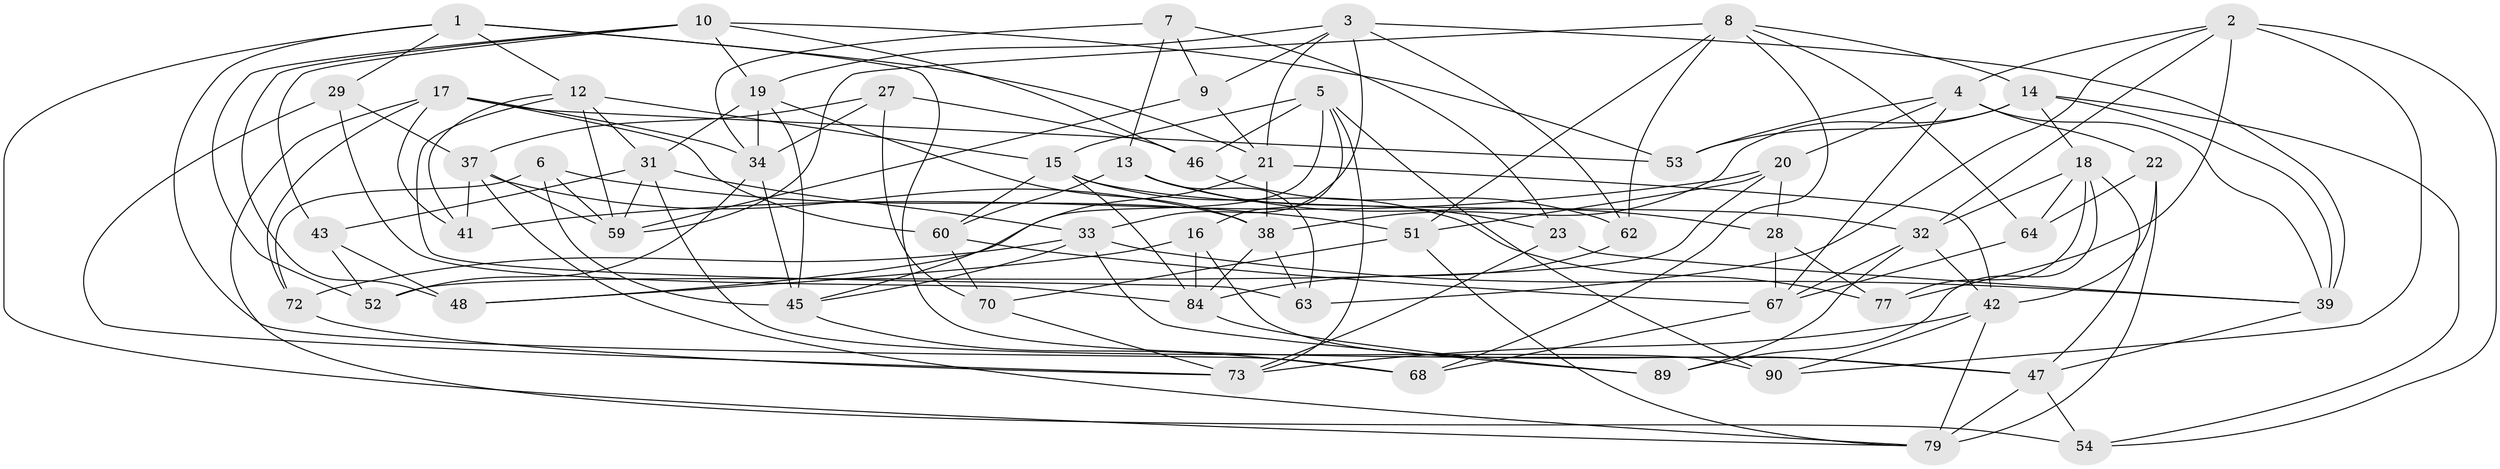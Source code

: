 // original degree distribution, {4: 1.0}
// Generated by graph-tools (version 1.1) at 2025/11/02/27/25 16:11:44]
// undirected, 58 vertices, 147 edges
graph export_dot {
graph [start="1"]
  node [color=gray90,style=filled];
  1 [super="+80"];
  2 [super="+25"];
  3 [super="+36"];
  4 [super="+26"];
  5 [super="+40"];
  6;
  7;
  8 [super="+11"];
  9;
  10 [super="+35"];
  12 [super="+76"];
  13 [super="+81"];
  14 [super="+49"];
  15 [super="+24"];
  16;
  17 [super="+58"];
  18 [super="+30"];
  19 [super="+83"];
  20 [super="+44"];
  21 [super="+69"];
  22;
  23;
  27;
  28;
  29;
  31 [super="+65"];
  32 [super="+61"];
  33 [super="+75"];
  34 [super="+71"];
  37 [super="+55"];
  38 [super="+56"];
  39 [super="+74"];
  41;
  42 [super="+50"];
  43;
  45 [super="+87"];
  46;
  47 [super="+57"];
  48;
  51 [super="+82"];
  52;
  53;
  54;
  59 [super="+66"];
  60 [super="+78"];
  62;
  63;
  64;
  67 [super="+91"];
  68;
  70;
  72;
  73 [super="+85"];
  77;
  79 [super="+86"];
  84 [super="+88"];
  89;
  90;
  1 -- 29;
  1 -- 68;
  1 -- 21;
  1 -- 12;
  1 -- 47;
  1 -- 79;
  2 -- 63;
  2 -- 90;
  2 -- 32;
  2 -- 77;
  2 -- 54;
  2 -- 4;
  3 -- 19;
  3 -- 21;
  3 -- 33;
  3 -- 9;
  3 -- 62;
  3 -- 39;
  4 -- 67;
  4 -- 20;
  4 -- 53;
  4 -- 22;
  4 -- 39;
  5 -- 90;
  5 -- 73;
  5 -- 46;
  5 -- 16;
  5 -- 48;
  5 -- 15;
  6 -- 51;
  6 -- 72;
  6 -- 59;
  6 -- 45;
  7 -- 9;
  7 -- 23;
  7 -- 13;
  7 -- 34;
  8 -- 68;
  8 -- 64;
  8 -- 59;
  8 -- 62;
  8 -- 14;
  8 -- 51;
  9 -- 21;
  9 -- 59;
  10 -- 43;
  10 -- 52;
  10 -- 19;
  10 -- 48;
  10 -- 53;
  10 -- 46;
  12 -- 63;
  12 -- 41;
  12 -- 31;
  12 -- 15;
  12 -- 59;
  13 -- 28;
  13 -- 23;
  13 -- 60 [weight=2];
  13 -- 63;
  14 -- 54;
  14 -- 53;
  14 -- 18;
  14 -- 38;
  14 -- 39;
  15 -- 77;
  15 -- 84;
  15 -- 60;
  15 -- 32;
  16 -- 48;
  16 -- 84;
  16 -- 47;
  17 -- 34;
  17 -- 54;
  17 -- 53;
  17 -- 72;
  17 -- 41;
  17 -- 60;
  18 -- 89;
  18 -- 77;
  18 -- 64;
  18 -- 32;
  18 -- 47;
  19 -- 31;
  19 -- 38;
  19 -- 34;
  19 -- 45;
  20 -- 51 [weight=2];
  20 -- 41;
  20 -- 28;
  20 -- 52;
  21 -- 42;
  21 -- 45;
  21 -- 38;
  22 -- 64;
  22 -- 79;
  22 -- 42;
  23 -- 73;
  23 -- 39;
  27 -- 46;
  27 -- 70;
  27 -- 37;
  27 -- 34;
  28 -- 67;
  28 -- 77;
  29 -- 37;
  29 -- 84;
  29 -- 73;
  31 -- 90;
  31 -- 43;
  31 -- 33;
  31 -- 59;
  32 -- 67;
  32 -- 89;
  32 -- 42;
  33 -- 45;
  33 -- 89;
  33 -- 72;
  33 -- 39;
  34 -- 45;
  34 -- 52;
  37 -- 59;
  37 -- 41;
  37 -- 79;
  37 -- 38;
  38 -- 63;
  38 -- 84;
  39 -- 47;
  42 -- 73;
  42 -- 90;
  42 -- 79;
  43 -- 52;
  43 -- 48;
  45 -- 68;
  46 -- 62;
  47 -- 79;
  47 -- 54;
  51 -- 70;
  51 -- 79;
  60 -- 67;
  60 -- 70;
  62 -- 84;
  64 -- 67;
  67 -- 68;
  70 -- 73;
  72 -- 73;
  84 -- 89;
}
